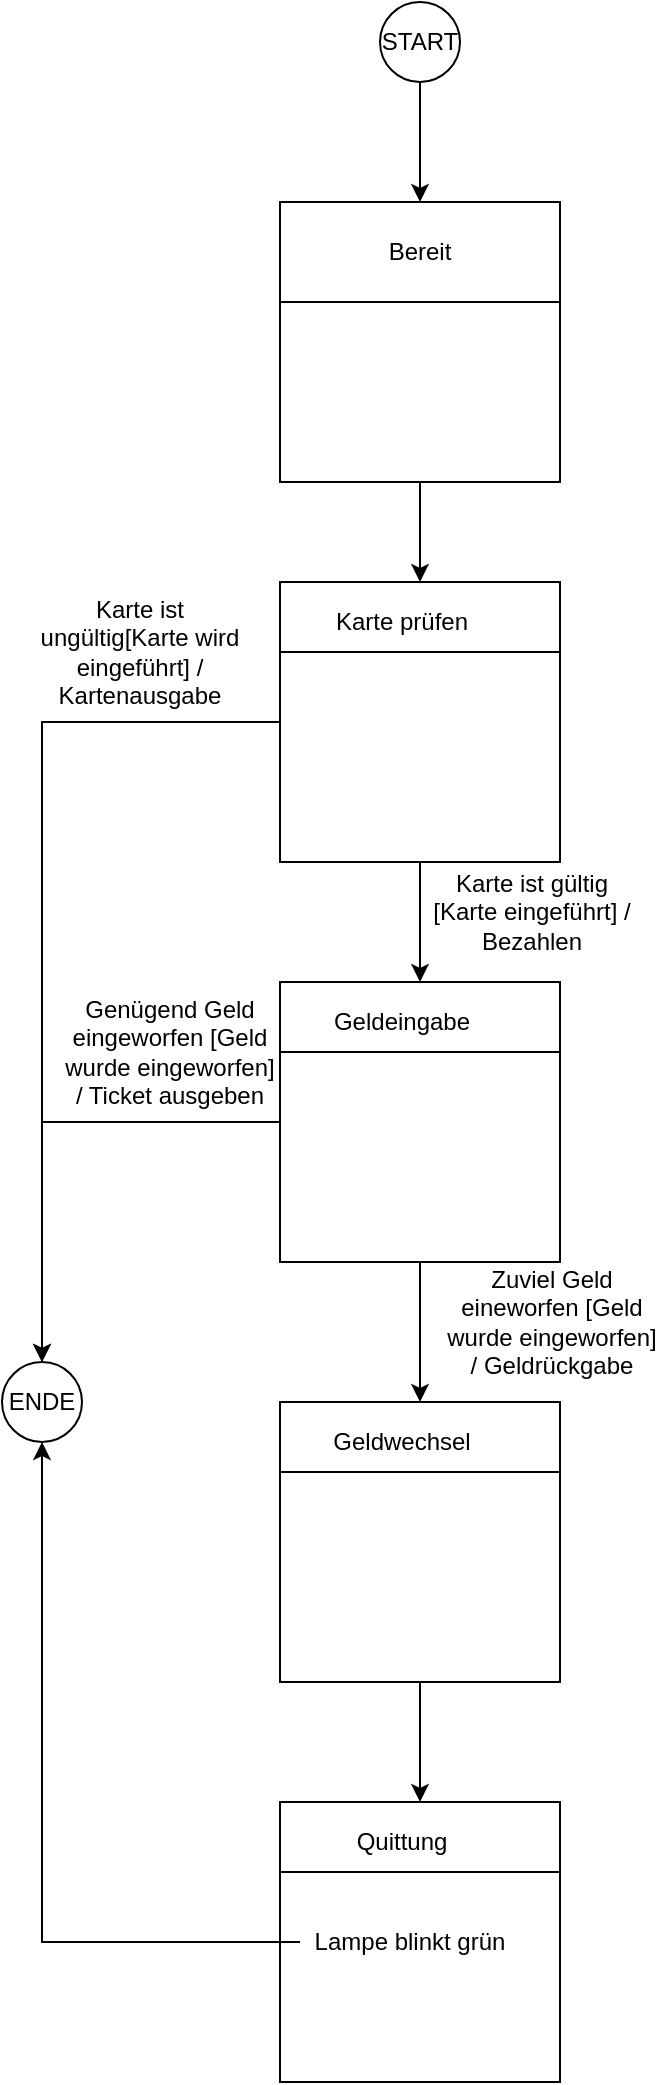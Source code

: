 <mxfile version="15.5.9" type="device"><diagram id="Jrl-pnKS3HH1bZxMQztB" name="Page-1"><mxGraphModel dx="2031" dy="1007" grid="1" gridSize="10" guides="1" tooltips="1" connect="1" arrows="1" fold="1" page="1" pageScale="1" pageWidth="827" pageHeight="1169" math="0" shadow="0"><root><mxCell id="0"/><mxCell id="1" parent="0"/><mxCell id="VrtPgdmMTEYZUVbVBTOQ-9" style="edgeStyle=orthogonalEdgeStyle;rounded=0;orthogonalLoop=1;jettySize=auto;html=1;entryX=0.5;entryY=0;entryDx=0;entryDy=0;" edge="1" parent="1" source="VrtPgdmMTEYZUVbVBTOQ-10" target="VrtPgdmMTEYZUVbVBTOQ-22"><mxGeometry relative="1" as="geometry"/></mxCell><mxCell id="VrtPgdmMTEYZUVbVBTOQ-30" style="edgeStyle=orthogonalEdgeStyle;rounded=0;orthogonalLoop=1;jettySize=auto;html=1;exitX=0;exitY=0.5;exitDx=0;exitDy=0;" edge="1" parent="1" source="VrtPgdmMTEYZUVbVBTOQ-22" target="VrtPgdmMTEYZUVbVBTOQ-17"><mxGeometry relative="1" as="geometry"><mxPoint x="310" y="640" as="targetPoint"/><Array as="points"><mxPoint x="310" y="370"/></Array></mxGeometry></mxCell><mxCell id="VrtPgdmMTEYZUVbVBTOQ-10" value="" style="whiteSpace=wrap;html=1;aspect=fixed;" vertex="1" parent="1"><mxGeometry x="429" y="110" width="140" height="140" as="geometry"/></mxCell><mxCell id="VrtPgdmMTEYZUVbVBTOQ-11" value="Bereit" style="text;html=1;strokeColor=none;fillColor=none;align=center;verticalAlign=middle;whiteSpace=wrap;rounded=0;" vertex="1" parent="1"><mxGeometry x="444" y="125" width="110" height="20" as="geometry"/></mxCell><mxCell id="VrtPgdmMTEYZUVbVBTOQ-13" value="" style="endArrow=none;html=1;entryX=0;entryY=0.25;entryDx=0;entryDy=0;exitX=1;exitY=0.25;exitDx=0;exitDy=0;" edge="1" parent="1"><mxGeometry width="50" height="50" relative="1" as="geometry"><mxPoint x="569" y="160" as="sourcePoint"/><mxPoint x="429" y="160" as="targetPoint"/></mxGeometry></mxCell><mxCell id="VrtPgdmMTEYZUVbVBTOQ-14" style="edgeStyle=orthogonalEdgeStyle;rounded=0;orthogonalLoop=1;jettySize=auto;html=1;" edge="1" parent="1" source="VrtPgdmMTEYZUVbVBTOQ-15" target="VrtPgdmMTEYZUVbVBTOQ-10"><mxGeometry relative="1" as="geometry"/></mxCell><mxCell id="VrtPgdmMTEYZUVbVBTOQ-15" value="START" style="ellipse;whiteSpace=wrap;html=1;aspect=fixed;" vertex="1" parent="1"><mxGeometry x="479" y="10" width="40" height="40" as="geometry"/></mxCell><mxCell id="VrtPgdmMTEYZUVbVBTOQ-17" value="ENDE" style="ellipse;whiteSpace=wrap;html=1;aspect=fixed;" vertex="1" parent="1"><mxGeometry x="290" y="690" width="40" height="40" as="geometry"/></mxCell><mxCell id="VrtPgdmMTEYZUVbVBTOQ-44" style="edgeStyle=orthogonalEdgeStyle;rounded=0;orthogonalLoop=1;jettySize=auto;html=1;entryX=0.5;entryY=0;entryDx=0;entryDy=0;" edge="1" parent="1" source="VrtPgdmMTEYZUVbVBTOQ-22" target="VrtPgdmMTEYZUVbVBTOQ-32"><mxGeometry relative="1" as="geometry"/></mxCell><mxCell id="VrtPgdmMTEYZUVbVBTOQ-22" value="" style="whiteSpace=wrap;html=1;aspect=fixed;" vertex="1" parent="1"><mxGeometry x="429" y="300" width="140" height="140" as="geometry"/></mxCell><mxCell id="VrtPgdmMTEYZUVbVBTOQ-23" value="" style="endArrow=none;html=1;entryX=0;entryY=0.25;entryDx=0;entryDy=0;exitX=1;exitY=0.25;exitDx=0;exitDy=0;" edge="1" parent="1"><mxGeometry width="50" height="50" relative="1" as="geometry"><mxPoint x="569" y="335" as="sourcePoint"/><mxPoint x="429" y="335" as="targetPoint"/></mxGeometry></mxCell><mxCell id="VrtPgdmMTEYZUVbVBTOQ-24" value="Karte prüfen" style="text;html=1;strokeColor=none;fillColor=none;align=center;verticalAlign=middle;whiteSpace=wrap;rounded=0;" vertex="1" parent="1"><mxGeometry x="435" y="310" width="110" height="20" as="geometry"/></mxCell><mxCell id="VrtPgdmMTEYZUVbVBTOQ-27" value="Karte ist gültig [Karte eingeführt] / Bezahlen" style="text;html=1;strokeColor=none;fillColor=none;align=center;verticalAlign=middle;whiteSpace=wrap;rounded=0;" vertex="1" parent="1"><mxGeometry x="500" y="440" width="110" height="50" as="geometry"/></mxCell><mxCell id="VrtPgdmMTEYZUVbVBTOQ-28" value="Genügend Geld eingeworfen [Geld wurde eingeworfen] / Ticket ausgeben" style="text;html=1;strokeColor=none;fillColor=none;align=center;verticalAlign=middle;whiteSpace=wrap;rounded=0;" vertex="1" parent="1"><mxGeometry x="319" y="510" width="110" height="50" as="geometry"/></mxCell><mxCell id="VrtPgdmMTEYZUVbVBTOQ-31" value="Karte ist ungültig[Karte wird eingeführt] / Kartenausgabe" style="text;html=1;strokeColor=none;fillColor=none;align=center;verticalAlign=middle;whiteSpace=wrap;rounded=0;" vertex="1" parent="1"><mxGeometry x="304" y="310" width="110" height="50" as="geometry"/></mxCell><mxCell id="VrtPgdmMTEYZUVbVBTOQ-45" style="edgeStyle=orthogonalEdgeStyle;rounded=0;orthogonalLoop=1;jettySize=auto;html=1;" edge="1" parent="1" source="VrtPgdmMTEYZUVbVBTOQ-32" target="VrtPgdmMTEYZUVbVBTOQ-17"><mxGeometry relative="1" as="geometry"/></mxCell><mxCell id="VrtPgdmMTEYZUVbVBTOQ-46" style="edgeStyle=orthogonalEdgeStyle;rounded=0;orthogonalLoop=1;jettySize=auto;html=1;entryX=0.5;entryY=0;entryDx=0;entryDy=0;" edge="1" parent="1" source="VrtPgdmMTEYZUVbVBTOQ-32" target="VrtPgdmMTEYZUVbVBTOQ-36"><mxGeometry relative="1" as="geometry"/></mxCell><mxCell id="VrtPgdmMTEYZUVbVBTOQ-32" value="" style="whiteSpace=wrap;html=1;aspect=fixed;" vertex="1" parent="1"><mxGeometry x="429" y="500" width="140" height="140" as="geometry"/></mxCell><mxCell id="VrtPgdmMTEYZUVbVBTOQ-33" value="" style="endArrow=none;html=1;entryX=0;entryY=0.25;entryDx=0;entryDy=0;exitX=1;exitY=0.25;exitDx=0;exitDy=0;" edge="1" parent="1"><mxGeometry width="50" height="50" relative="1" as="geometry"><mxPoint x="569" y="535" as="sourcePoint"/><mxPoint x="429" y="535" as="targetPoint"/></mxGeometry></mxCell><mxCell id="VrtPgdmMTEYZUVbVBTOQ-34" value="Geldeingabe" style="text;html=1;strokeColor=none;fillColor=none;align=center;verticalAlign=middle;whiteSpace=wrap;rounded=0;" vertex="1" parent="1"><mxGeometry x="435" y="510" width="110" height="20" as="geometry"/></mxCell><mxCell id="VrtPgdmMTEYZUVbVBTOQ-48" style="edgeStyle=orthogonalEdgeStyle;rounded=0;orthogonalLoop=1;jettySize=auto;html=1;entryX=0.5;entryY=0;entryDx=0;entryDy=0;" edge="1" parent="1" source="VrtPgdmMTEYZUVbVBTOQ-36" target="VrtPgdmMTEYZUVbVBTOQ-40"><mxGeometry relative="1" as="geometry"/></mxCell><mxCell id="VrtPgdmMTEYZUVbVBTOQ-36" value="" style="whiteSpace=wrap;html=1;aspect=fixed;" vertex="1" parent="1"><mxGeometry x="429" y="710" width="140" height="140" as="geometry"/></mxCell><mxCell id="VrtPgdmMTEYZUVbVBTOQ-37" value="" style="endArrow=none;html=1;entryX=0;entryY=0.25;entryDx=0;entryDy=0;exitX=1;exitY=0.25;exitDx=0;exitDy=0;" edge="1" parent="1"><mxGeometry width="50" height="50" relative="1" as="geometry"><mxPoint x="569" y="745.0" as="sourcePoint"/><mxPoint x="429" y="745.0" as="targetPoint"/></mxGeometry></mxCell><mxCell id="VrtPgdmMTEYZUVbVBTOQ-38" value="Geldwechsel" style="text;html=1;strokeColor=none;fillColor=none;align=center;verticalAlign=middle;whiteSpace=wrap;rounded=0;" vertex="1" parent="1"><mxGeometry x="435" y="720" width="110" height="20" as="geometry"/></mxCell><mxCell id="VrtPgdmMTEYZUVbVBTOQ-40" value="" style="whiteSpace=wrap;html=1;aspect=fixed;" vertex="1" parent="1"><mxGeometry x="429" y="910" width="140" height="140" as="geometry"/></mxCell><mxCell id="VrtPgdmMTEYZUVbVBTOQ-41" value="" style="endArrow=none;html=1;entryX=0;entryY=0.25;entryDx=0;entryDy=0;exitX=1;exitY=0.25;exitDx=0;exitDy=0;" edge="1" parent="1"><mxGeometry width="50" height="50" relative="1" as="geometry"><mxPoint x="569" y="945" as="sourcePoint"/><mxPoint x="429" y="945" as="targetPoint"/></mxGeometry></mxCell><mxCell id="VrtPgdmMTEYZUVbVBTOQ-42" value="Quittung" style="text;html=1;strokeColor=none;fillColor=none;align=center;verticalAlign=middle;whiteSpace=wrap;rounded=0;" vertex="1" parent="1"><mxGeometry x="435" y="920" width="110" height="20" as="geometry"/></mxCell><mxCell id="VrtPgdmMTEYZUVbVBTOQ-49" style="edgeStyle=orthogonalEdgeStyle;rounded=0;orthogonalLoop=1;jettySize=auto;html=1;entryX=0.5;entryY=1;entryDx=0;entryDy=0;" edge="1" parent="1" source="VrtPgdmMTEYZUVbVBTOQ-43" target="VrtPgdmMTEYZUVbVBTOQ-17"><mxGeometry relative="1" as="geometry"/></mxCell><mxCell id="VrtPgdmMTEYZUVbVBTOQ-43" value="Lampe blinkt grün" style="text;html=1;strokeColor=none;fillColor=none;align=center;verticalAlign=middle;whiteSpace=wrap;rounded=0;" vertex="1" parent="1"><mxGeometry x="439" y="955" width="110" height="50" as="geometry"/></mxCell><mxCell id="VrtPgdmMTEYZUVbVBTOQ-47" value="Zuviel Geld eineworfen [Geld wurde eingeworfen] / Geldrückgabe" style="text;html=1;strokeColor=none;fillColor=none;align=center;verticalAlign=middle;whiteSpace=wrap;rounded=0;" vertex="1" parent="1"><mxGeometry x="510" y="640" width="110" height="60" as="geometry"/></mxCell></root></mxGraphModel></diagram></mxfile>